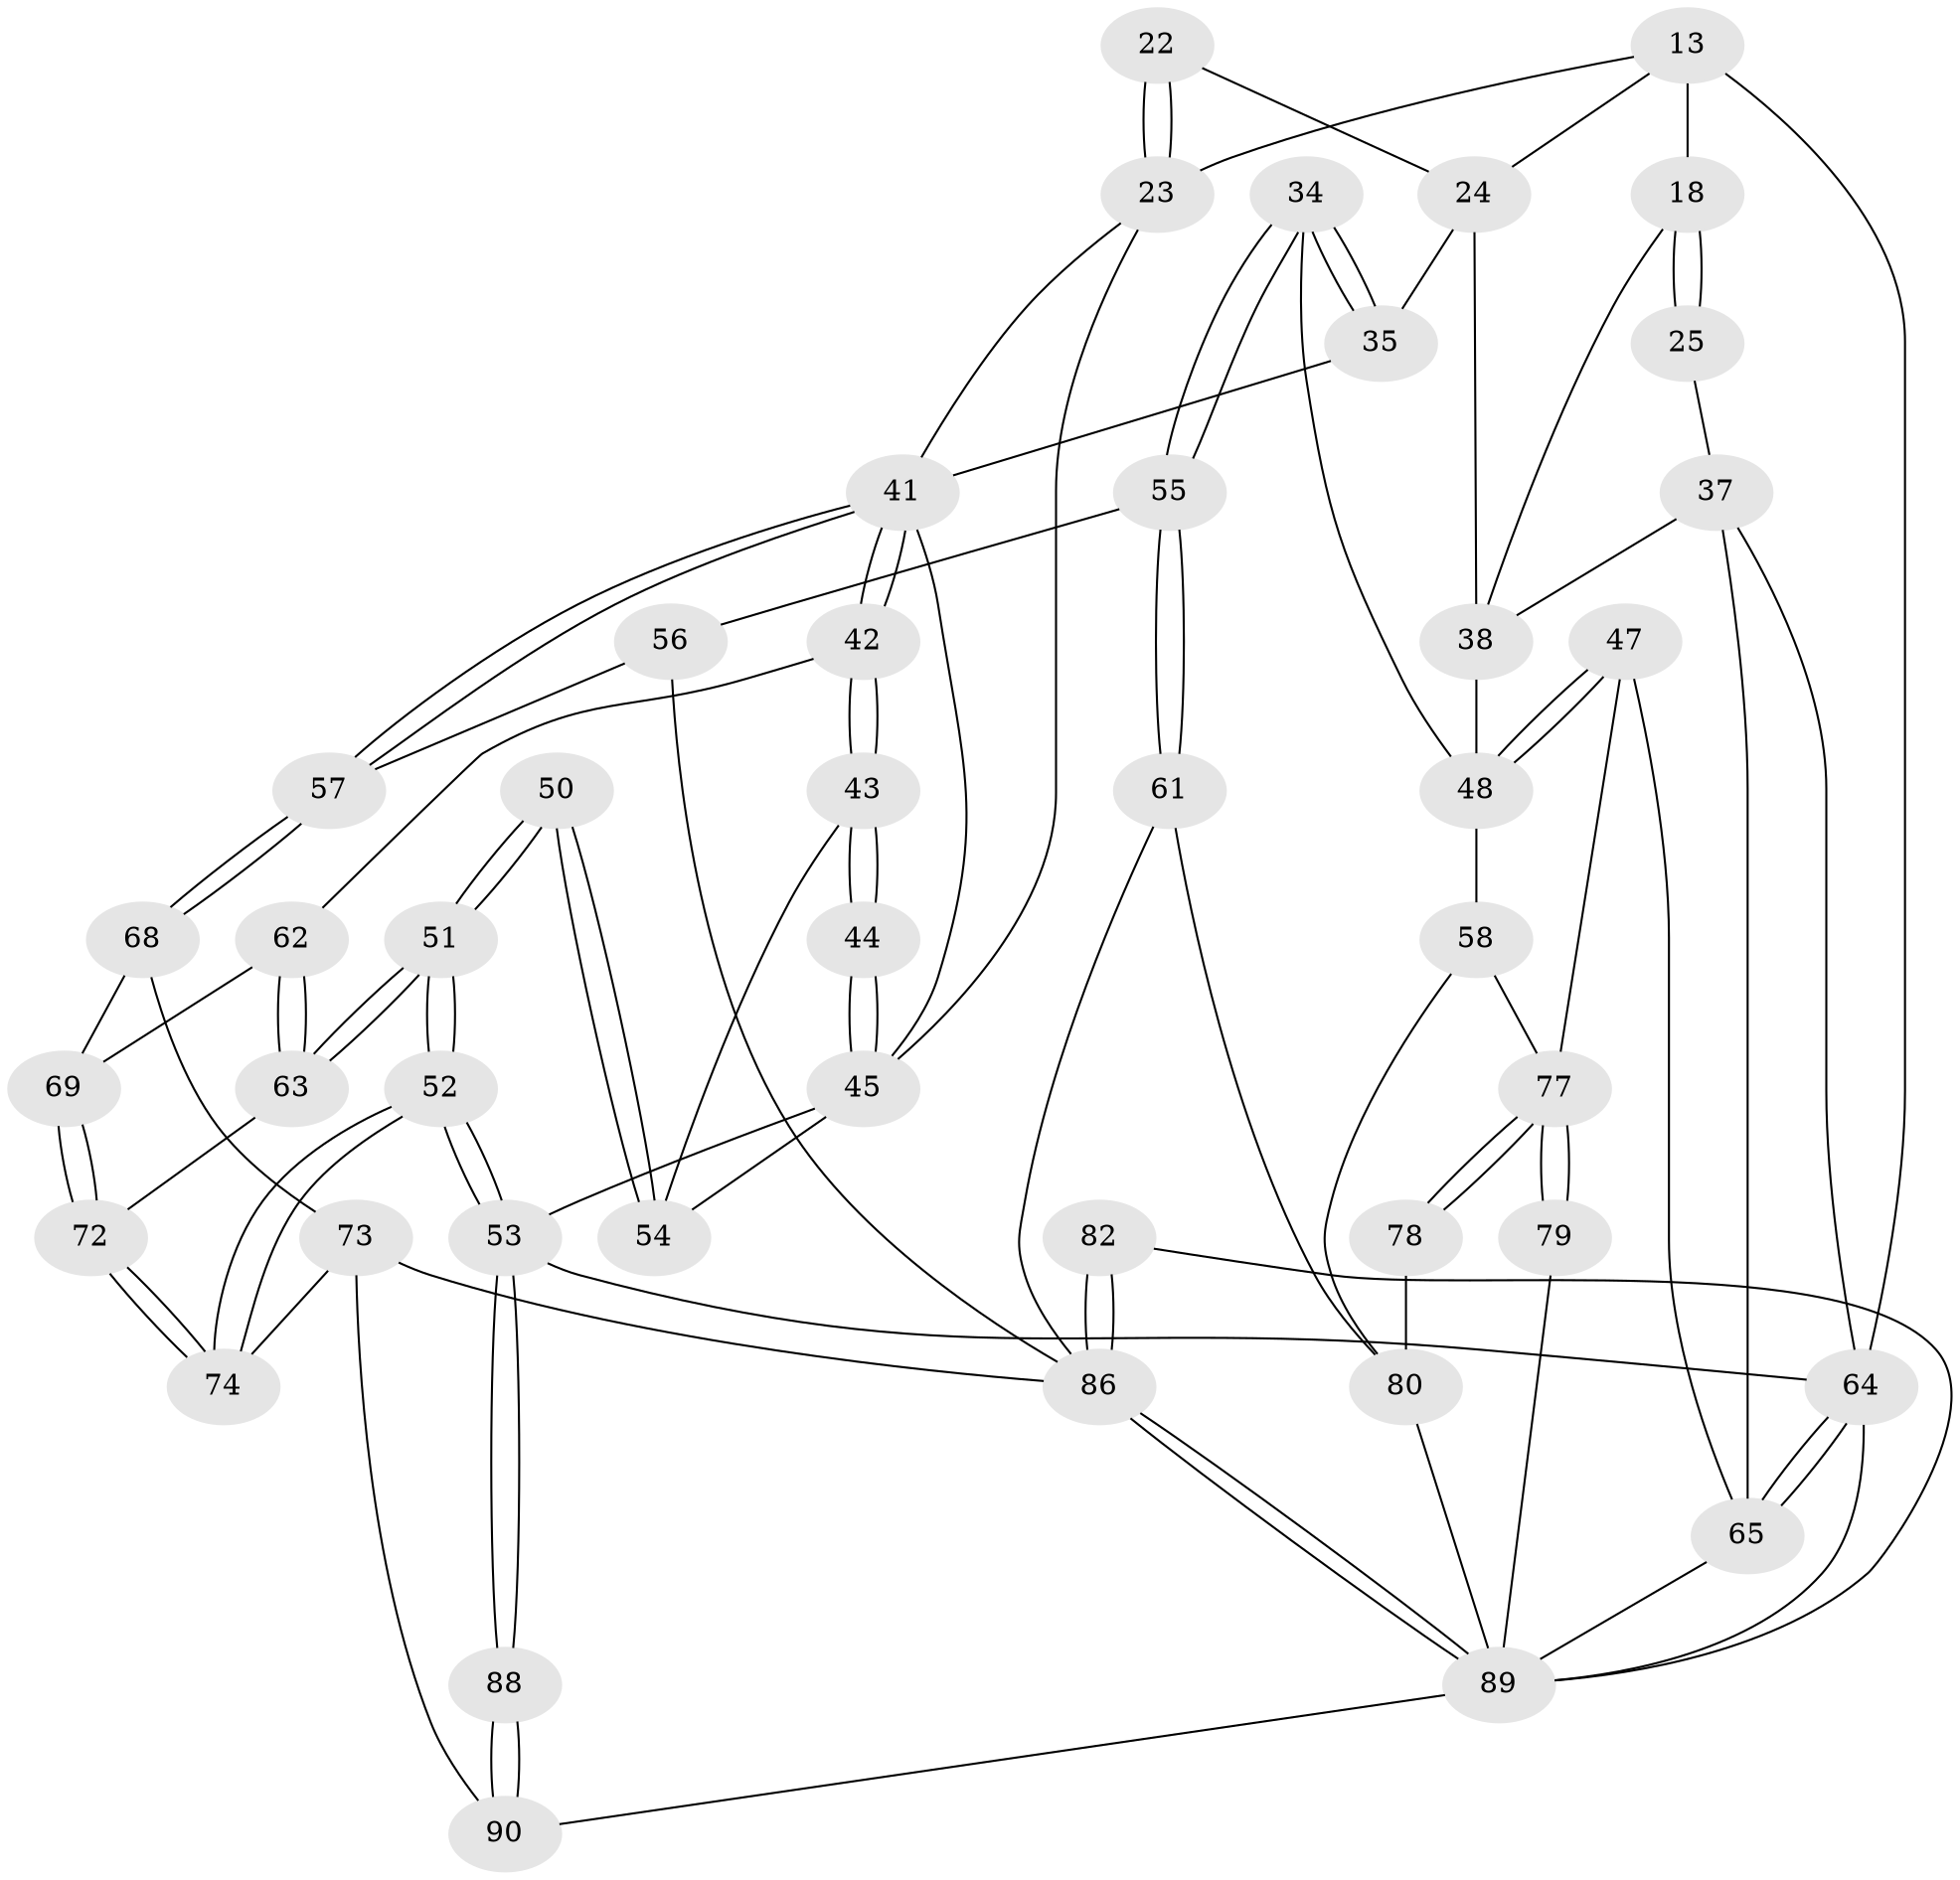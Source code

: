 // original degree distribution, {3: 0.022222222222222223, 4: 0.25555555555555554, 6: 0.23333333333333334, 5: 0.4888888888888889}
// Generated by graph-tools (version 1.1) at 2025/02/03/09/25 05:02:03]
// undirected, 45 vertices, 103 edges
graph export_dot {
graph [start="1"]
  node [color=gray90,style=filled];
  13 [pos="+0.8707715630620676+0",super="+3+11"];
  18 [pos="+0.7546657300769573+0.2199672257950466",super="+15+14"];
  22 [pos="+0.44120409288836754+0.12727545239895743"];
  23 [pos="+0.33016820496210175+0.1776899193182222",super="+8+12"];
  24 [pos="+0.50429079272773+0.18532818281449587",super="+21"];
  25 [pos="+0.7698378415584762+0.20805233695661154"];
  34 [pos="+0.6709978964979312+0.40257085534795667"];
  35 [pos="+0.6053989732111014+0.393751815112565",super="+32"];
  37 [pos="+1+0.3681382930484516",super="+26"];
  38 [pos="+0.9941567586113798+0.3809897669702934",super="+20"];
  41 [pos="+0.33074103996716386+0.5136374883413665",super="+39+30+29"];
  42 [pos="+0.2944650727589114+0.4987036645561961"];
  43 [pos="+0.2682159656351364+0.4463139480963832"];
  44 [pos="+0.27036913513740984+0.4068855592276115"];
  45 [pos="+0+0.14991221379627256",super="+28+27+31"];
  47 [pos="+1+0.672105948728522"];
  48 [pos="+0.782721684581778+0.5799433936492228",super="+40+33"];
  50 [pos="+0+0.59888116640333"];
  51 [pos="+0+0.7074163821624591"];
  52 [pos="+0+1"];
  53 [pos="+0+1",super="+5"];
  54 [pos="+0.16213731164858575+0.4510301452852896",super="+49"];
  55 [pos="+0.5177583034953903+0.5763418688003933"];
  56 [pos="+0.47394634758297505+0.5826707795806342"];
  57 [pos="+0.3721150721463195+0.5587223605553963"];
  58 [pos="+0.7287856013498093+0.6699761956536087"];
  61 [pos="+0.6328111438923752+0.7221839835770659"];
  62 [pos="+0.2914139037394876+0.5029400354401028"];
  63 [pos="+0.04027279948034964+0.6929740749624856"];
  64 [pos="+1+1",super="+4+17"];
  65 [pos="+1+0.7039072812344837",super="+46+36"];
  68 [pos="+0.38286780064850057+0.6498561182528546"];
  69 [pos="+0.25302384367068587+0.705144219682665"];
  72 [pos="+0.23740556801030827+0.7676402156063564"];
  73 [pos="+0.2822237864567849+0.8175664036911958",super="+71"];
  74 [pos="+0.2615351269356562+0.7952528634063892"];
  77 [pos="+0.851064854783741+0.8851105412559054",super="+76+75"];
  78 [pos="+0.7863487176232778+0.8325193716735267"];
  79 [pos="+0.8538111386587708+0.888924021574541"];
  80 [pos="+0.7100747506149189+0.8840657725449551",super="+60+59"];
  82 [pos="+0.6340207512490463+0.9057815327509426"];
  86 [pos="+0.4643359732871128+1",super="+70+67+66"];
  88 [pos="+0+1"];
  89 [pos="+0.4564606909914535+1",super="+85+81"];
  90 [pos="+0.45583913248459834+1",super="+87"];
  13 -- 64 [weight=2];
  13 -- 18 [weight=2];
  13 -- 23 [weight=2];
  13 -- 24;
  18 -- 25 [weight=2];
  18 -- 25;
  18 -- 38;
  22 -- 23 [weight=2];
  22 -- 23;
  22 -- 24;
  23 -- 45;
  23 -- 41;
  24 -- 35;
  24 -- 38;
  25 -- 37;
  34 -- 35;
  34 -- 35;
  34 -- 55;
  34 -- 55;
  34 -- 48;
  35 -- 41 [weight=2];
  37 -- 38;
  37 -- 65;
  37 -- 64;
  38 -- 48 [weight=2];
  41 -- 42;
  41 -- 42;
  41 -- 57;
  41 -- 57;
  41 -- 45;
  42 -- 43;
  42 -- 43;
  42 -- 62;
  43 -- 44;
  43 -- 44;
  43 -- 54;
  44 -- 45 [weight=2];
  44 -- 45;
  45 -- 54;
  45 -- 53 [weight=2];
  47 -- 48;
  47 -- 48;
  47 -- 65;
  47 -- 77;
  48 -- 58;
  50 -- 51;
  50 -- 51;
  50 -- 54 [weight=2];
  50 -- 54;
  51 -- 52;
  51 -- 52;
  51 -- 63;
  51 -- 63;
  52 -- 53;
  52 -- 53;
  52 -- 74;
  52 -- 74;
  53 -- 88;
  53 -- 88;
  53 -- 64 [weight=2];
  55 -- 56;
  55 -- 61;
  55 -- 61;
  56 -- 57;
  56 -- 86;
  57 -- 68;
  57 -- 68;
  58 -- 77;
  58 -- 80;
  61 -- 86;
  61 -- 80;
  62 -- 63;
  62 -- 63;
  62 -- 69;
  63 -- 72;
  64 -- 65 [weight=2];
  64 -- 65;
  64 -- 89;
  65 -- 89;
  68 -- 69;
  68 -- 73;
  69 -- 72;
  69 -- 72;
  72 -- 74;
  72 -- 74;
  73 -- 74;
  73 -- 90;
  73 -- 86;
  77 -- 78;
  77 -- 78;
  77 -- 79 [weight=2];
  77 -- 79;
  78 -- 80 [weight=2];
  79 -- 89;
  80 -- 89;
  82 -- 86 [weight=2];
  82 -- 86;
  82 -- 89;
  86 -- 89;
  86 -- 89;
  88 -- 90 [weight=2];
  88 -- 90;
  89 -- 90;
}
